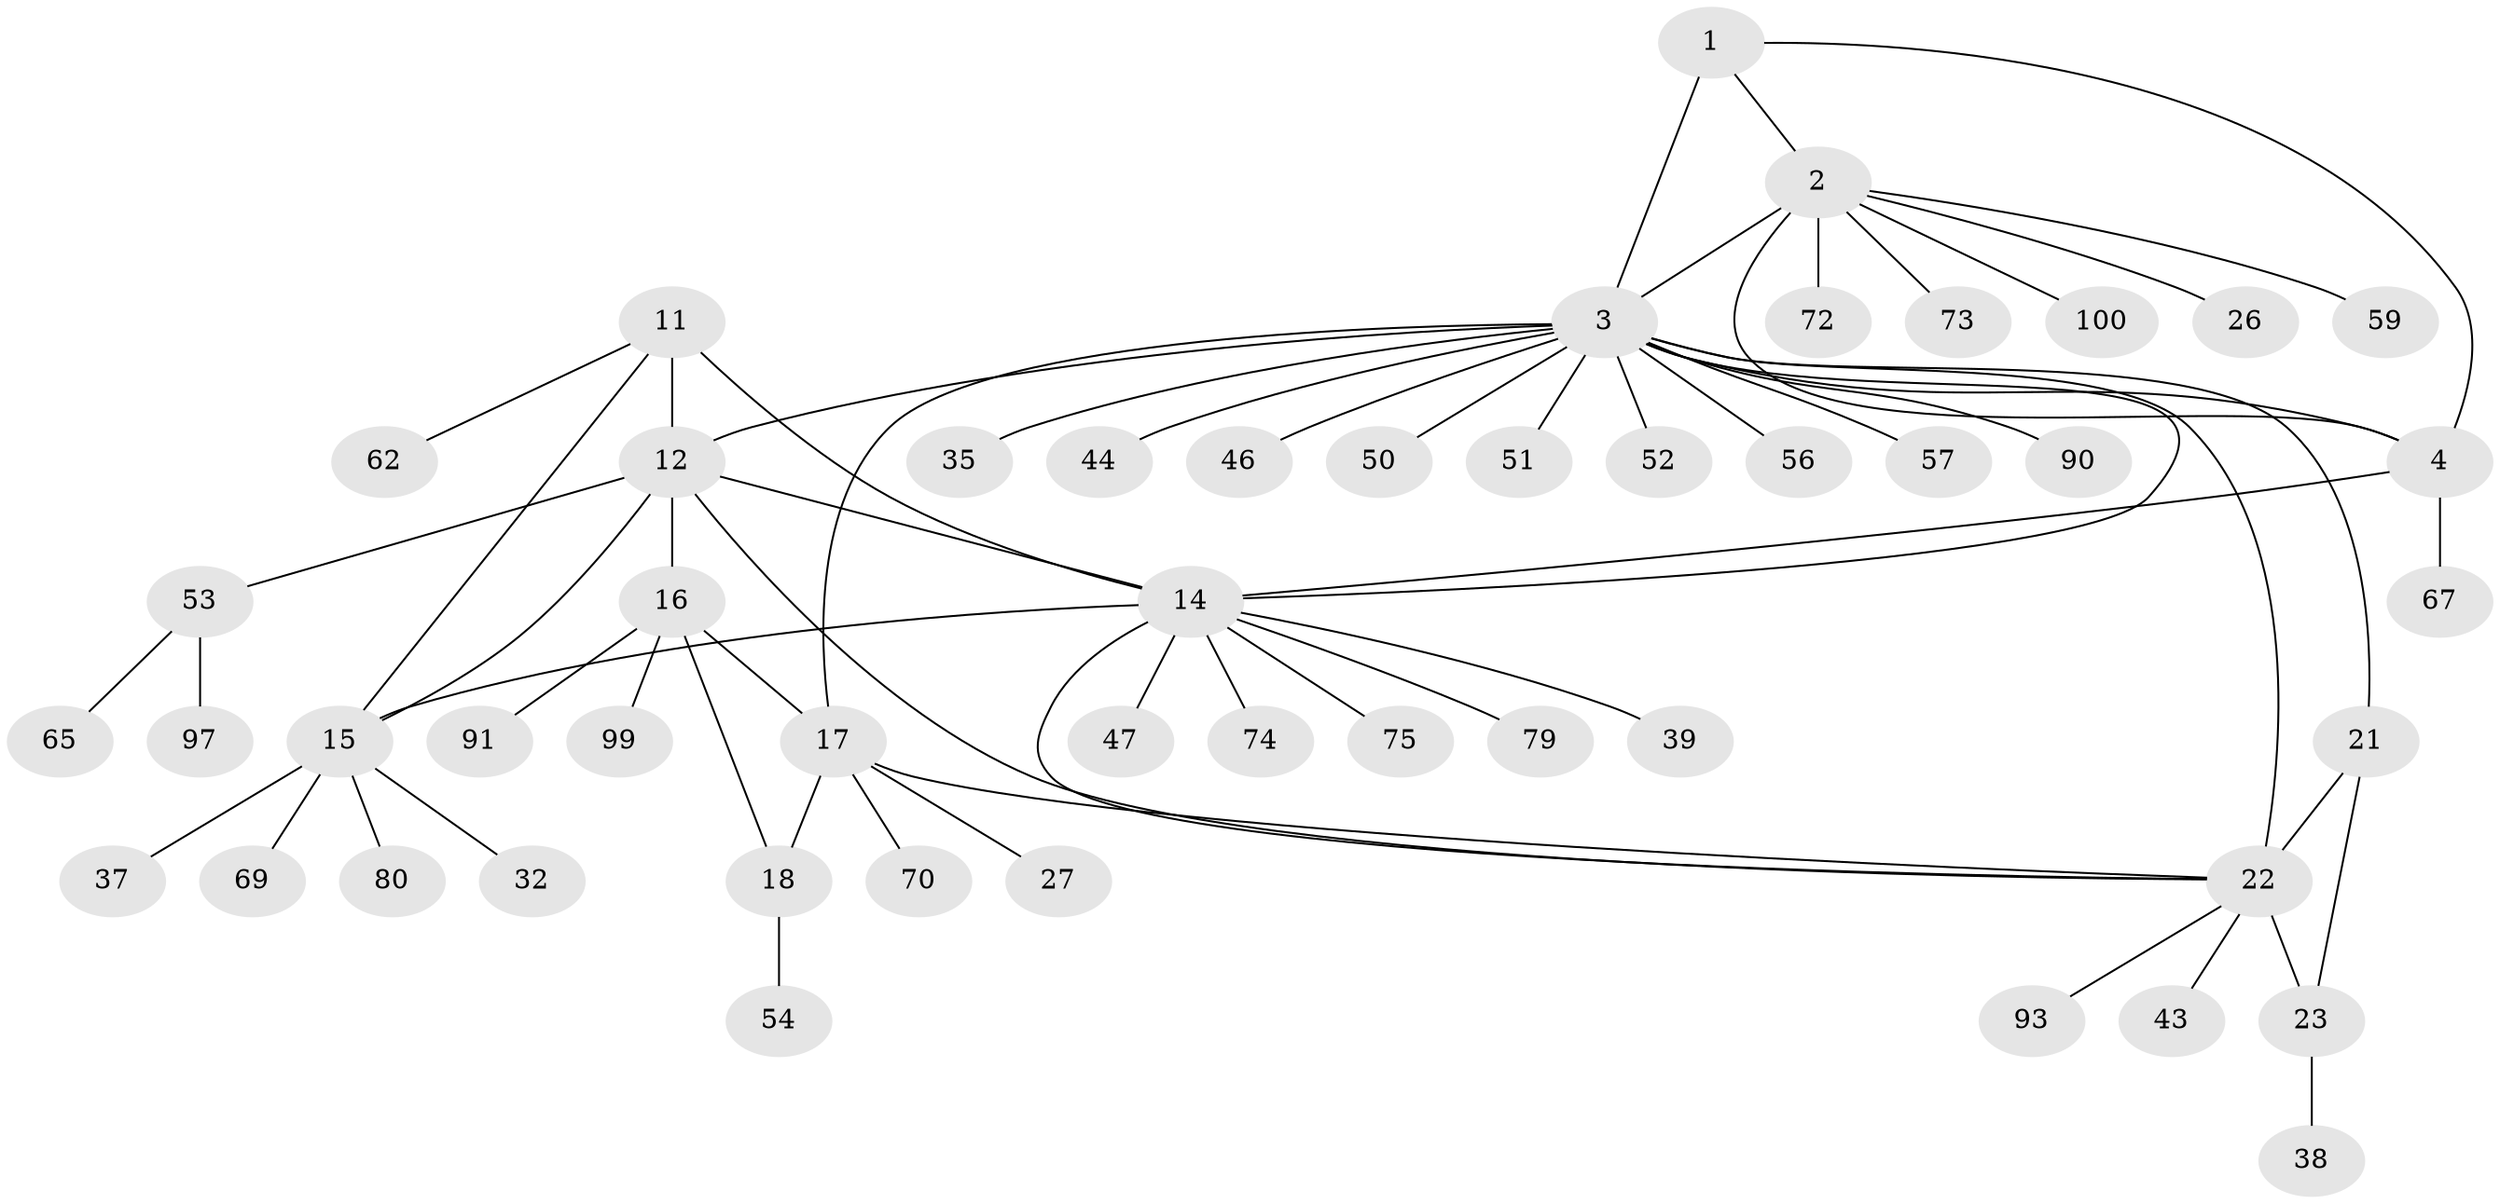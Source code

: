 // original degree distribution, {5: 0.06, 10: 0.02, 12: 0.02, 9: 0.02, 4: 0.02, 11: 0.01, 7: 0.06, 8: 0.03, 6: 0.02, 1: 0.59, 2: 0.13, 3: 0.02}
// Generated by graph-tools (version 1.1) at 2025/15/03/09/25 04:15:50]
// undirected, 50 vertices, 64 edges
graph export_dot {
graph [start="1"]
  node [color=gray90,style=filled];
  1 [super="+29"];
  2 [super="+28"];
  3 [super="+48+36+5+6+89"];
  4 [super="+40+82+88+81"];
  11 [super="+55+94+33"];
  12 [super="+13"];
  14;
  15;
  16;
  17 [super="+92+19"];
  18 [super="+78"];
  21 [super="+66"];
  22 [super="+24+25+84+42"];
  23;
  26;
  27;
  32;
  35 [super="+49"];
  37;
  38;
  39;
  43;
  44;
  46;
  47;
  50;
  51;
  52;
  53;
  54;
  56;
  57;
  59;
  62 [super="+96"];
  65;
  67;
  69 [super="+86"];
  70;
  72;
  73 [super="+76"];
  74;
  75 [super="+83"];
  79;
  80;
  90;
  91;
  93;
  97;
  99;
  100;
  1 -- 2;
  1 -- 3 [weight=2];
  1 -- 4;
  2 -- 3 [weight=2];
  2 -- 4;
  2 -- 26;
  2 -- 59;
  2 -- 72;
  2 -- 73;
  2 -- 100;
  3 -- 4 [weight=2];
  3 -- 14;
  3 -- 17 [weight=3];
  3 -- 46;
  3 -- 50;
  3 -- 22 [weight=2];
  3 -- 35;
  3 -- 44;
  3 -- 12 [weight=2];
  3 -- 51;
  3 -- 52;
  3 -- 21;
  3 -- 56;
  3 -- 57;
  3 -- 90;
  4 -- 67;
  4 -- 14;
  11 -- 12 [weight=2];
  11 -- 14;
  11 -- 15;
  11 -- 62;
  12 -- 14 [weight=2];
  12 -- 15 [weight=2];
  12 -- 16;
  12 -- 53;
  12 -- 22;
  14 -- 15;
  14 -- 39;
  14 -- 47;
  14 -- 74;
  14 -- 75;
  14 -- 79;
  14 -- 22;
  15 -- 32;
  15 -- 37;
  15 -- 69;
  15 -- 80;
  16 -- 17 [weight=3];
  16 -- 18;
  16 -- 91;
  16 -- 99;
  17 -- 18 [weight=3];
  17 -- 70;
  17 -- 27;
  17 -- 22;
  18 -- 54;
  21 -- 22 [weight=3];
  21 -- 23;
  22 -- 23 [weight=3];
  22 -- 93;
  22 -- 43;
  23 -- 38;
  53 -- 65;
  53 -- 97;
}
